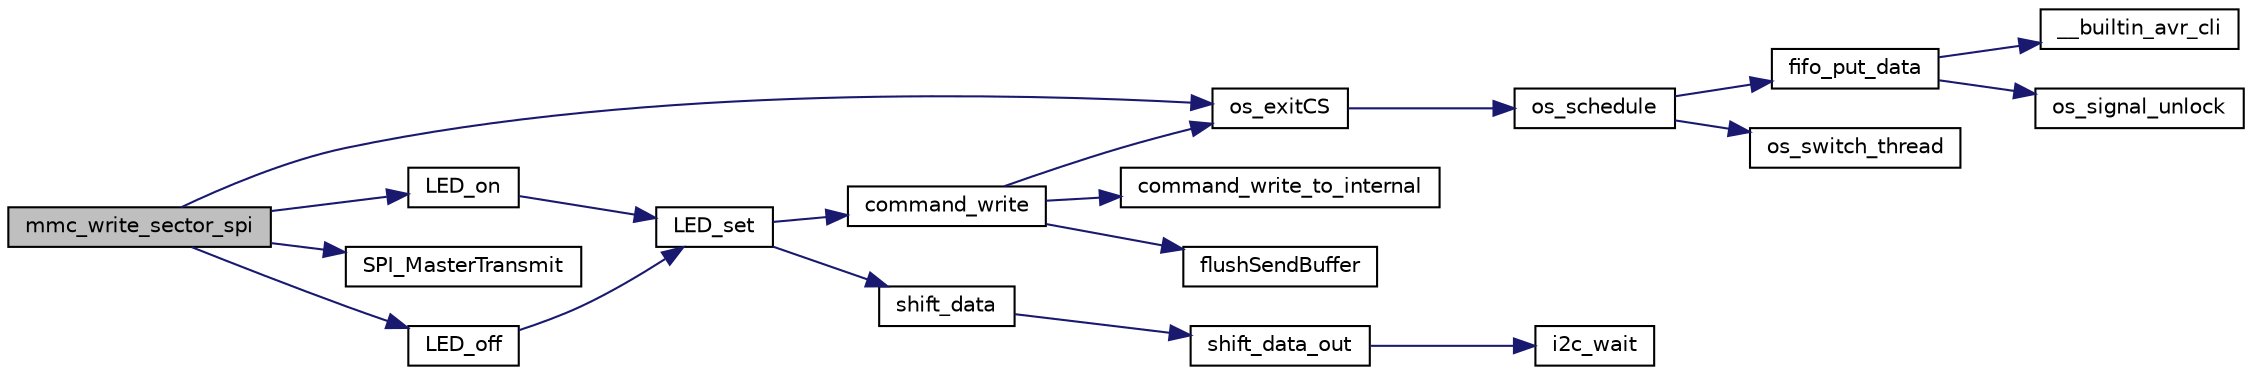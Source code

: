 digraph G
{
  edge [fontname="Helvetica",fontsize="10",labelfontname="Helvetica",labelfontsize="10"];
  node [fontname="Helvetica",fontsize="10",shape=record];
  rankdir="LR";
  Node1 [label="mmc_write_sector_spi",height=0.2,width=0.4,color="black", fillcolor="grey75", style="filled" fontcolor="black"];
  Node1 -> Node2 [color="midnightblue",fontsize="10",style="solid",fontname="Helvetica"];
  Node2 [label="os_exitCS",height=0.2,width=0.4,color="black", fillcolor="white", style="filled",URL="$os__thread_8h.html#a146cd9b383b02d8e5424e2de5bfdf7e1"];
  Node2 -> Node3 [color="midnightblue",fontsize="10",style="solid",fontname="Helvetica"];
  Node3 [label="os_schedule",height=0.2,width=0.4,color="black", fillcolor="white", style="filled",URL="$os__scheduler_8h.html#aaf0ea29568109bcdfb1d527f223accad"];
  Node3 -> Node4 [color="midnightblue",fontsize="10",style="solid",fontname="Helvetica"];
  Node4 [label="fifo_put_data",height=0.2,width=0.4,color="black", fillcolor="white", style="filled",URL="$fifo_8c.html#a7b3f9ad457273c9717bff49113c84250"];
  Node4 -> Node5 [color="midnightblue",fontsize="10",style="solid",fontname="Helvetica"];
  Node5 [label="__builtin_avr_cli",height=0.2,width=0.4,color="black", fillcolor="white", style="filled",URL="$builtins_8h.html#a41590bd57be6a89c1b9bcafe523207f2",tooltip="Disables all interrupts by clearing the global interrupt mask."];
  Node4 -> Node6 [color="midnightblue",fontsize="10",style="solid",fontname="Helvetica"];
  Node6 [label="os_signal_unlock",height=0.2,width=0.4,color="black", fillcolor="white", style="filled",URL="$os__thread__pc_8c.html#aa0b166109be9754de9b8b863b8d197c7"];
  Node3 -> Node7 [color="midnightblue",fontsize="10",style="solid",fontname="Helvetica"];
  Node7 [label="os_switch_thread",height=0.2,width=0.4,color="black", fillcolor="white", style="filled",URL="$os__thread_8h.html#afa82438e9832609bc5ffbddad166e1b7"];
  Node1 -> Node8 [color="midnightblue",fontsize="10",style="solid",fontname="Helvetica"];
  Node8 [label="LED_on",height=0.2,width=0.4,color="black", fillcolor="white", style="filled",URL="$led_8h.html#a447c990bb9e81e6e533f0ba69f97b1e9"];
  Node8 -> Node9 [color="midnightblue",fontsize="10",style="solid",fontname="Helvetica"];
  Node9 [label="LED_set",height=0.2,width=0.4,color="black", fillcolor="white", style="filled",URL="$led_8h.html#a52d9a8d54ed2830e388a0e86cfb8b574"];
  Node9 -> Node10 [color="midnightblue",fontsize="10",style="solid",fontname="Helvetica"];
  Node10 [label="shift_data",height=0.2,width=0.4,color="black", fillcolor="white", style="filled",URL="$shift_8h.html#a25a35c892ca8dfa80dd21d3b1e9b4d7d"];
  Node10 -> Node11 [color="midnightblue",fontsize="10",style="solid",fontname="Helvetica"];
  Node11 [label="shift_data_out",height=0.2,width=0.4,color="black", fillcolor="white", style="filled",URL="$shift_8h.html#ae7047fe022d960b3fd2a4ad8e8f19998"];
  Node11 -> Node12 [color="midnightblue",fontsize="10",style="solid",fontname="Helvetica"];
  Node12 [label="i2c_wait",height=0.2,width=0.4,color="black", fillcolor="white", style="filled",URL="$i2c_8h.html#a8d0292580689dd8b7e0b441cf0e6c383"];
  Node9 -> Node13 [color="midnightblue",fontsize="10",style="solid",fontname="Helvetica"];
  Node13 [label="command_write",height=0.2,width=0.4,color="black", fillcolor="white", style="filled",URL="$command_8c.html#a419b75ed34551408822d9caee3cd5206"];
  Node13 -> Node14 [color="midnightblue",fontsize="10",style="solid",fontname="Helvetica"];
  Node14 [label="command_write_to_internal",height=0.2,width=0.4,color="black", fillcolor="white", style="filled",URL="$command_8c.html#a428cf92e37fc9bbc0ffc48912c3022ac"];
  Node13 -> Node15 [color="midnightblue",fontsize="10",style="solid",fontname="Helvetica"];
  Node15 [label="flushSendBuffer",height=0.2,width=0.4,color="black", fillcolor="white", style="filled",URL="$tcp_8h.html#aae71e1682727310afab282923a80c968"];
  Node13 -> Node2 [color="midnightblue",fontsize="10",style="solid",fontname="Helvetica"];
  Node1 -> Node16 [color="midnightblue",fontsize="10",style="solid",fontname="Helvetica"];
  Node16 [label="SPI_MasterTransmit",height=0.2,width=0.4,color="black", fillcolor="white", style="filled",URL="$spi_8h.html#aa1f680328ddb86c80716bf035e6652dd",tooltip="Uebertraegt ein Byte per SPI vom Master zum Slave."];
  Node1 -> Node17 [color="midnightblue",fontsize="10",style="solid",fontname="Helvetica"];
  Node17 [label="LED_off",height=0.2,width=0.4,color="black", fillcolor="white", style="filled",URL="$led_8h.html#abd7b28be86683943e4f3cea44ec0de76"];
  Node17 -> Node9 [color="midnightblue",fontsize="10",style="solid",fontname="Helvetica"];
}
